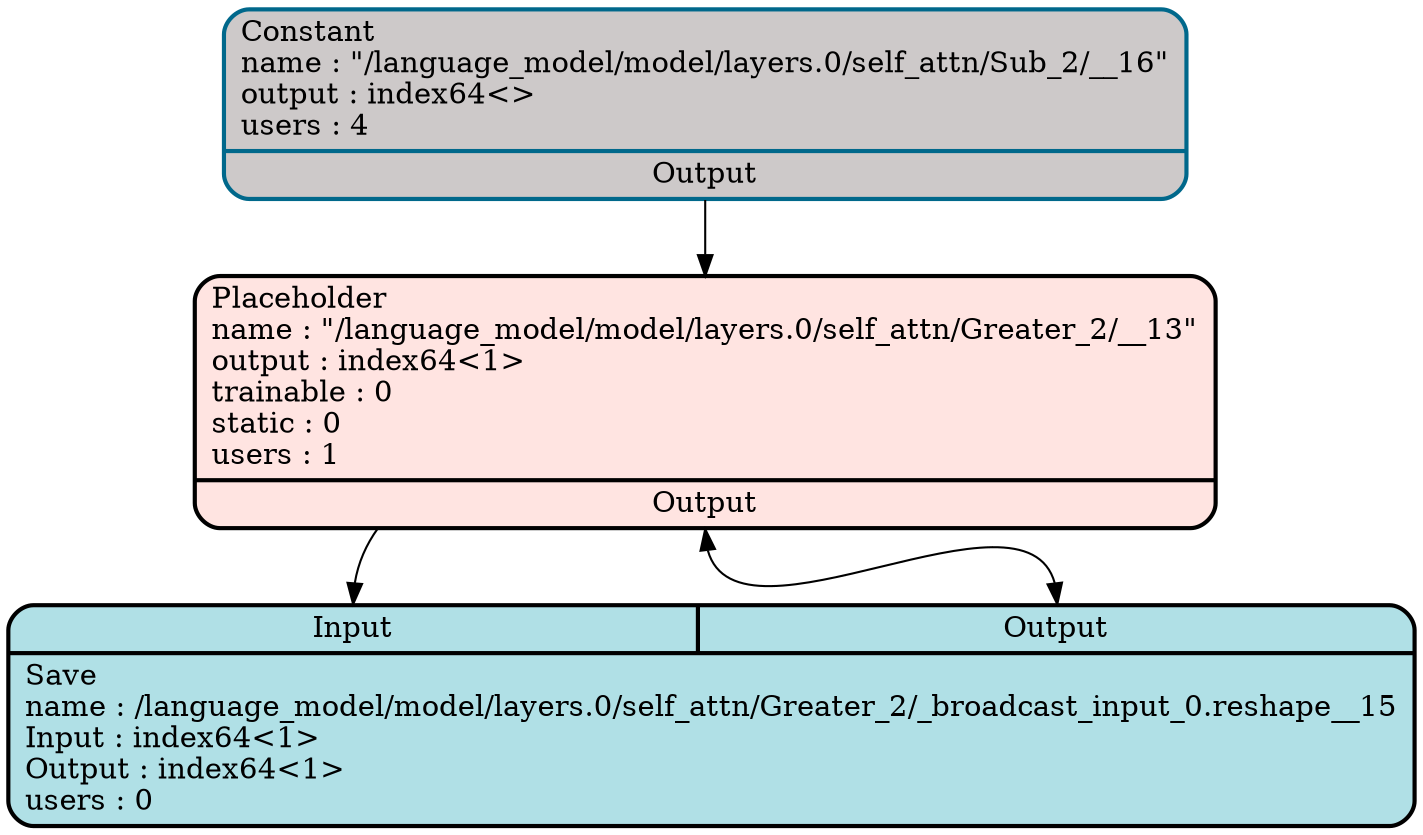 digraph DAG {
	rankdir=TB;
"/language_model/model/layers.0/self_attn/Greater_2/__15" [
	label = "{{<Input>Input|<Output>Output}|{Save\lname : /language_model/model/layers.0/self_attn/Greater_2/_broadcast_input_0.reshape__15\lInput : index64\<1\>\lOutput : index64\<1\>\lusers : 0\l}}"
	shape = "record"
	style="filled,rounded"
	fillcolor=PowderBlue
penwidth = 2];

"/language_model/model/layers.0/self_attn/Greater_2/__13" [
	label = "{{<Input>Input}|{Reshape\lname : /language_model/model/layers.0/self_attn/Greater_2/_broadcast_input_0.reshape__13\lInput : index64\<\>\lDims : [1]\lusers : 1\lResult : index64\<1\>\l}|{<Result>Result}}"
	shape = "record"
	style="filled,rounded"
	fillcolor=Yellow2
penwidth = 2];

"/language_model/model/layers.0/self_attn/Sub_2/__16" [
	label = "{{Constant\lname : \"/language_model/model/layers.0/self_attn/Sub_2/__16\"\loutput : index64\<\>\lusers : 4\l}|{<Output>Output}}"
	shape = "record"
	style="filled,rounded"
	fillcolor=Snow3 color=DeepSkyBlue4
penwidth = 2];

"/language_model/model/layers.0/self_attn/Greater_2/__13" [
	label = "{{Placeholder\lname : \"/language_model/model/layers.0/self_attn/Greater_2/__13\"\loutput : index64\<1\>\ltrainable : 0\lstatic : 0\lusers : 1\l}|{<Output>Output}}"
	shape = "record"
	style="filled,rounded"
	fillcolor=MistyRose1
penwidth = 2];

"/language_model/model/layers.0/self_attn/Sub_2/__16" :"Output"  -> "/language_model/model/layers.0/self_attn/Greater_2/__13" :"Input" ;
"/language_model/model/layers.0/self_attn/Greater_2/__13" :"Output"  -> "/language_model/model/layers.0/self_attn/Greater_2/__15" :"Output"  [dir="both"];
"/language_model/model/layers.0/self_attn/Greater_2/__13" :"Result"  -> "/language_model/model/layers.0/self_attn/Greater_2/__15" :"Input" ;
}
